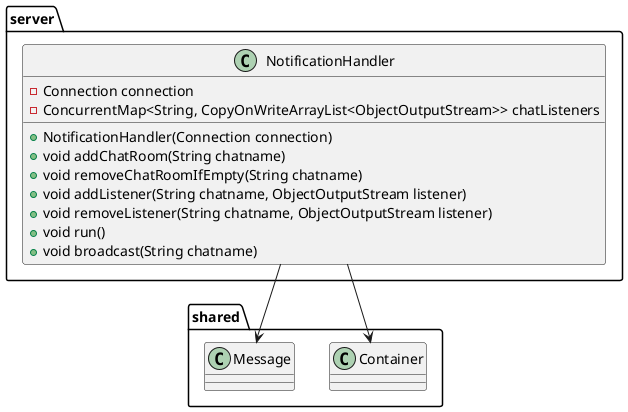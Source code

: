 @startuml NotificationHandler
package server {
    class NotificationHandler {
        - Connection connection
        - ConcurrentMap<String, CopyOnWriteArrayList<ObjectOutputStream>> chatListeners
        + NotificationHandler(Connection connection)
        + void addChatRoom(String chatname)
        + void removeChatRoomIfEmpty(String chatname)
        + void addListener(String chatname, ObjectOutputStream listener)
        + void removeListener(String chatname, ObjectOutputStream listener)
        + void run()
        + void broadcast(String chatname)
    }

}
NotificationHandler --> shared.Container
NotificationHandler --> shared.Message
@enduml
